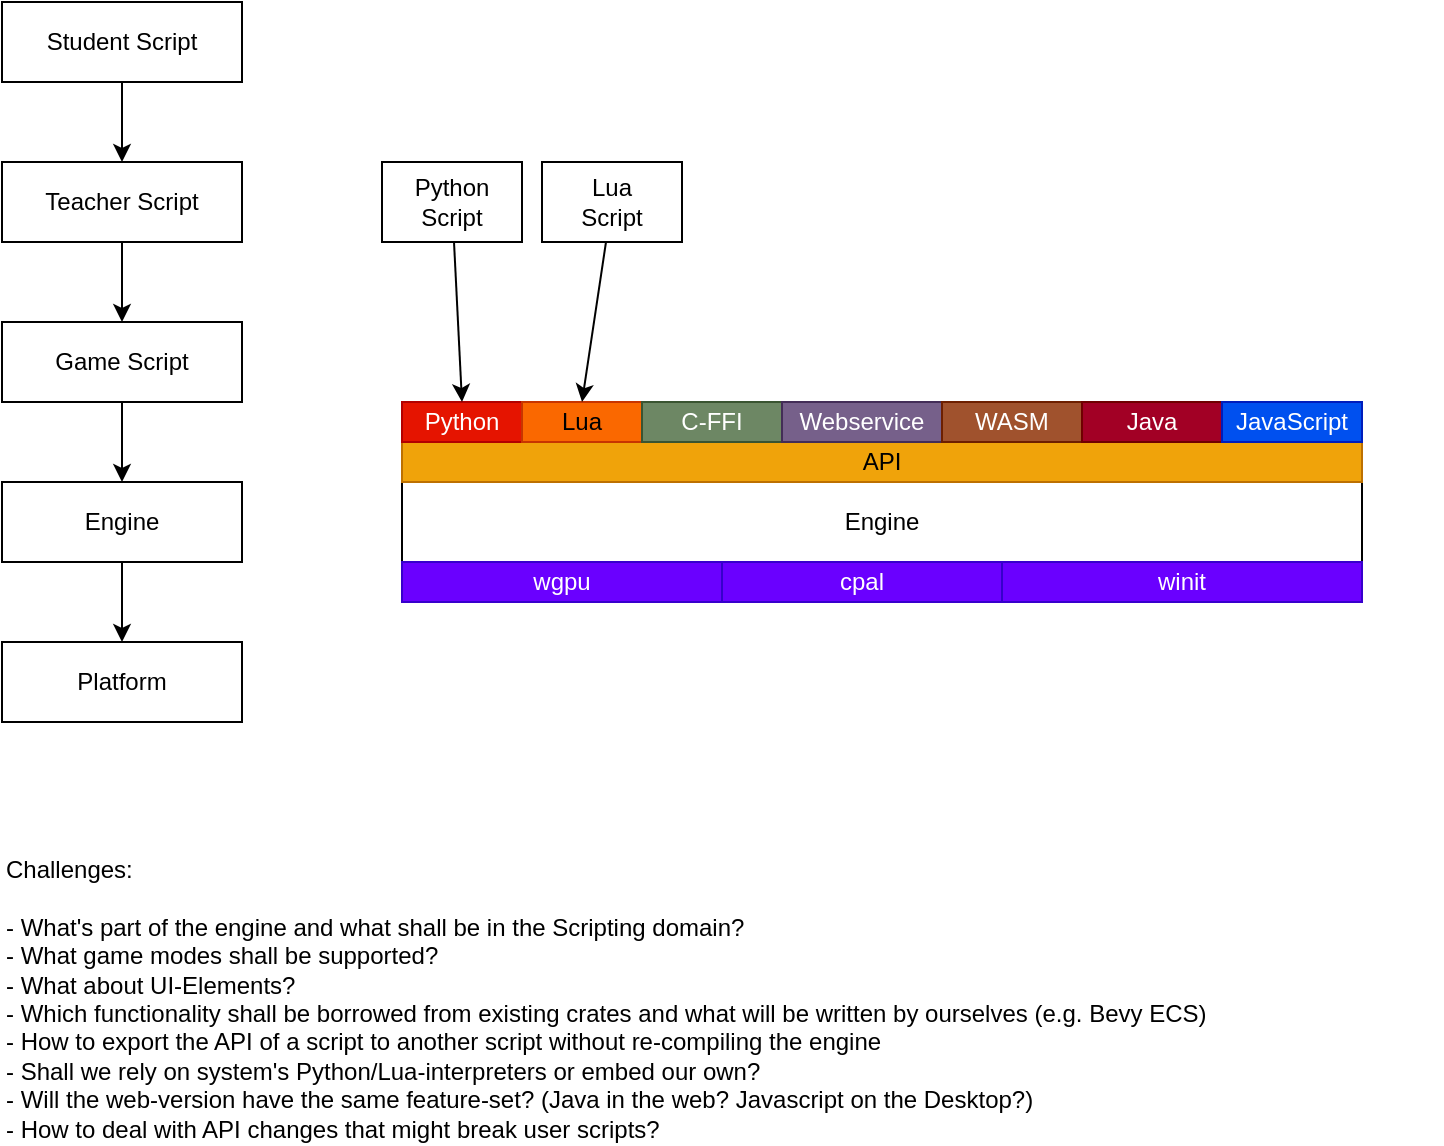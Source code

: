 <mxfile>
    <diagram id="2KSqYS7HcdBWXXMJBx4O" name="Page-1">
        <mxGraphModel dx="941" dy="1138" grid="1" gridSize="10" guides="1" tooltips="1" connect="1" arrows="1" fold="1" page="1" pageScale="1" pageWidth="850" pageHeight="1100" math="0" shadow="0">
            <root>
                <mxCell id="0"/>
                <mxCell id="1" parent="0"/>
                <mxCell id="4" style="edgeStyle=none;html=1;" edge="1" parent="1" source="2" target="3">
                    <mxGeometry relative="1" as="geometry"/>
                </mxCell>
                <mxCell id="2" value="Student Script" style="rounded=0;whiteSpace=wrap;html=1;" parent="1" vertex="1">
                    <mxGeometry x="80" y="80" width="120" height="40" as="geometry"/>
                </mxCell>
                <mxCell id="6" style="edgeStyle=none;html=1;" edge="1" parent="1" source="3" target="5">
                    <mxGeometry relative="1" as="geometry"/>
                </mxCell>
                <mxCell id="3" value="Teacher Script" style="rounded=0;whiteSpace=wrap;html=1;" parent="1" vertex="1">
                    <mxGeometry x="80" y="160" width="120" height="40" as="geometry"/>
                </mxCell>
                <mxCell id="8" style="edgeStyle=none;html=1;" edge="1" parent="1" source="5" target="7">
                    <mxGeometry relative="1" as="geometry"/>
                </mxCell>
                <mxCell id="5" value="Game Script" style="rounded=0;whiteSpace=wrap;html=1;" vertex="1" parent="1">
                    <mxGeometry x="80" y="240" width="120" height="40" as="geometry"/>
                </mxCell>
                <mxCell id="10" style="edgeStyle=none;html=1;entryX=0.5;entryY=0;entryDx=0;entryDy=0;" edge="1" parent="1" source="7" target="9">
                    <mxGeometry relative="1" as="geometry"/>
                </mxCell>
                <mxCell id="7" value="Engine" style="rounded=0;whiteSpace=wrap;html=1;" vertex="1" parent="1">
                    <mxGeometry x="80" y="320" width="120" height="40" as="geometry"/>
                </mxCell>
                <mxCell id="9" value="Platform" style="rounded=0;whiteSpace=wrap;html=1;" vertex="1" parent="1">
                    <mxGeometry x="80" y="400" width="120" height="40" as="geometry"/>
                </mxCell>
                <mxCell id="11" value="Engine" style="rounded=0;whiteSpace=wrap;html=1;" vertex="1" parent="1">
                    <mxGeometry x="280" y="320" width="480" height="40" as="geometry"/>
                </mxCell>
                <mxCell id="12" value="API" style="rounded=0;whiteSpace=wrap;html=1;fillColor=#f0a30a;fontColor=#000000;strokeColor=#BD7000;" vertex="1" parent="1">
                    <mxGeometry x="280" y="300" width="480" height="20" as="geometry"/>
                </mxCell>
                <mxCell id="13" value="Python" style="rounded=0;whiteSpace=wrap;html=1;fillColor=#e51400;fontColor=#ffffff;strokeColor=#B20000;" vertex="1" parent="1">
                    <mxGeometry x="280" y="280" width="60" height="20" as="geometry"/>
                </mxCell>
                <mxCell id="14" value="Lua" style="rounded=0;whiteSpace=wrap;html=1;fillColor=#fa6800;fontColor=#000000;strokeColor=#C73500;" vertex="1" parent="1">
                    <mxGeometry x="340" y="280" width="60" height="20" as="geometry"/>
                </mxCell>
                <mxCell id="15" value="C-FFI" style="rounded=0;whiteSpace=wrap;html=1;fillColor=#6d8764;fontColor=#ffffff;strokeColor=#3A5431;" vertex="1" parent="1">
                    <mxGeometry x="400" y="280" width="70" height="20" as="geometry"/>
                </mxCell>
                <mxCell id="16" value="Webservice" style="rounded=0;whiteSpace=wrap;html=1;fillColor=#76608a;fontColor=#ffffff;strokeColor=#432D57;" vertex="1" parent="1">
                    <mxGeometry x="470" y="280" width="80" height="20" as="geometry"/>
                </mxCell>
                <mxCell id="17" value="WASM" style="rounded=0;whiteSpace=wrap;html=1;fillColor=#a0522d;fontColor=#ffffff;strokeColor=#6D1F00;" vertex="1" parent="1">
                    <mxGeometry x="550" y="280" width="70" height="20" as="geometry"/>
                </mxCell>
                <mxCell id="18" value="Java" style="rounded=0;whiteSpace=wrap;html=1;fillColor=#a20025;fontColor=#ffffff;strokeColor=#6F0000;" vertex="1" parent="1">
                    <mxGeometry x="620" y="280" width="70" height="20" as="geometry"/>
                </mxCell>
                <mxCell id="19" value="JavaScript" style="rounded=0;whiteSpace=wrap;html=1;fillColor=#0050ef;fontColor=#ffffff;strokeColor=#001DBC;" vertex="1" parent="1">
                    <mxGeometry x="690" y="280" width="70" height="20" as="geometry"/>
                </mxCell>
                <mxCell id="20" value="wgpu" style="rounded=0;whiteSpace=wrap;html=1;fillColor=#6a00ff;fontColor=#ffffff;strokeColor=#3700CC;" vertex="1" parent="1">
                    <mxGeometry x="280" y="360" width="160" height="20" as="geometry"/>
                </mxCell>
                <mxCell id="21" value="cpal" style="rounded=0;whiteSpace=wrap;html=1;fillColor=#6a00ff;fontColor=#ffffff;strokeColor=#3700CC;" vertex="1" parent="1">
                    <mxGeometry x="440" y="360" width="140" height="20" as="geometry"/>
                </mxCell>
                <mxCell id="22" value="winit" style="rounded=0;whiteSpace=wrap;html=1;fillColor=#6a00ff;fontColor=#ffffff;strokeColor=#3700CC;" vertex="1" parent="1">
                    <mxGeometry x="580" y="360" width="180" height="20" as="geometry"/>
                </mxCell>
                <mxCell id="25" style="edgeStyle=none;html=1;entryX=0.5;entryY=0;entryDx=0;entryDy=0;" edge="1" parent="1" source="23" target="13">
                    <mxGeometry relative="1" as="geometry"/>
                </mxCell>
                <mxCell id="23" value="Python&lt;br&gt;Script" style="rounded=0;whiteSpace=wrap;html=1;" vertex="1" parent="1">
                    <mxGeometry x="270" y="160" width="70" height="40" as="geometry"/>
                </mxCell>
                <mxCell id="26" style="edgeStyle=none;html=1;entryX=0.5;entryY=0;entryDx=0;entryDy=0;" edge="1" parent="1" source="24" target="14">
                    <mxGeometry relative="1" as="geometry"/>
                </mxCell>
                <mxCell id="24" value="Lua&lt;br&gt;Script" style="rounded=0;whiteSpace=wrap;html=1;" vertex="1" parent="1">
                    <mxGeometry x="350" y="160" width="70" height="40" as="geometry"/>
                </mxCell>
                <mxCell id="27" value="Challenges:&lt;br&gt;&lt;br&gt;- What's part of the engine and what shall be in the Scripting domain?&lt;br&gt;- What game modes shall be supported?&lt;br&gt;- What about UI-Elements?&lt;br&gt;- Which functionality shall be borrowed from existing crates and what will be written by ourselves (e.g. Bevy ECS)&lt;br&gt;- How to export the API of a script to another script without re-compiling the engine&lt;br&gt;- Shall we rely on system's Python/Lua-interpreters or embed our own?&lt;br&gt;- Will the web-version have the same feature-set? (Java in the web? Javascript on the Desktop?)&lt;br&gt;- How to deal with API changes that might break user scripts?" style="text;strokeColor=none;align=left;fillColor=none;html=1;verticalAlign=top;whiteSpace=wrap;rounded=0;horizontal=1;" vertex="1" parent="1">
                    <mxGeometry x="80" y="500" width="720" height="150" as="geometry"/>
                </mxCell>
            </root>
        </mxGraphModel>
    </diagram>
</mxfile>